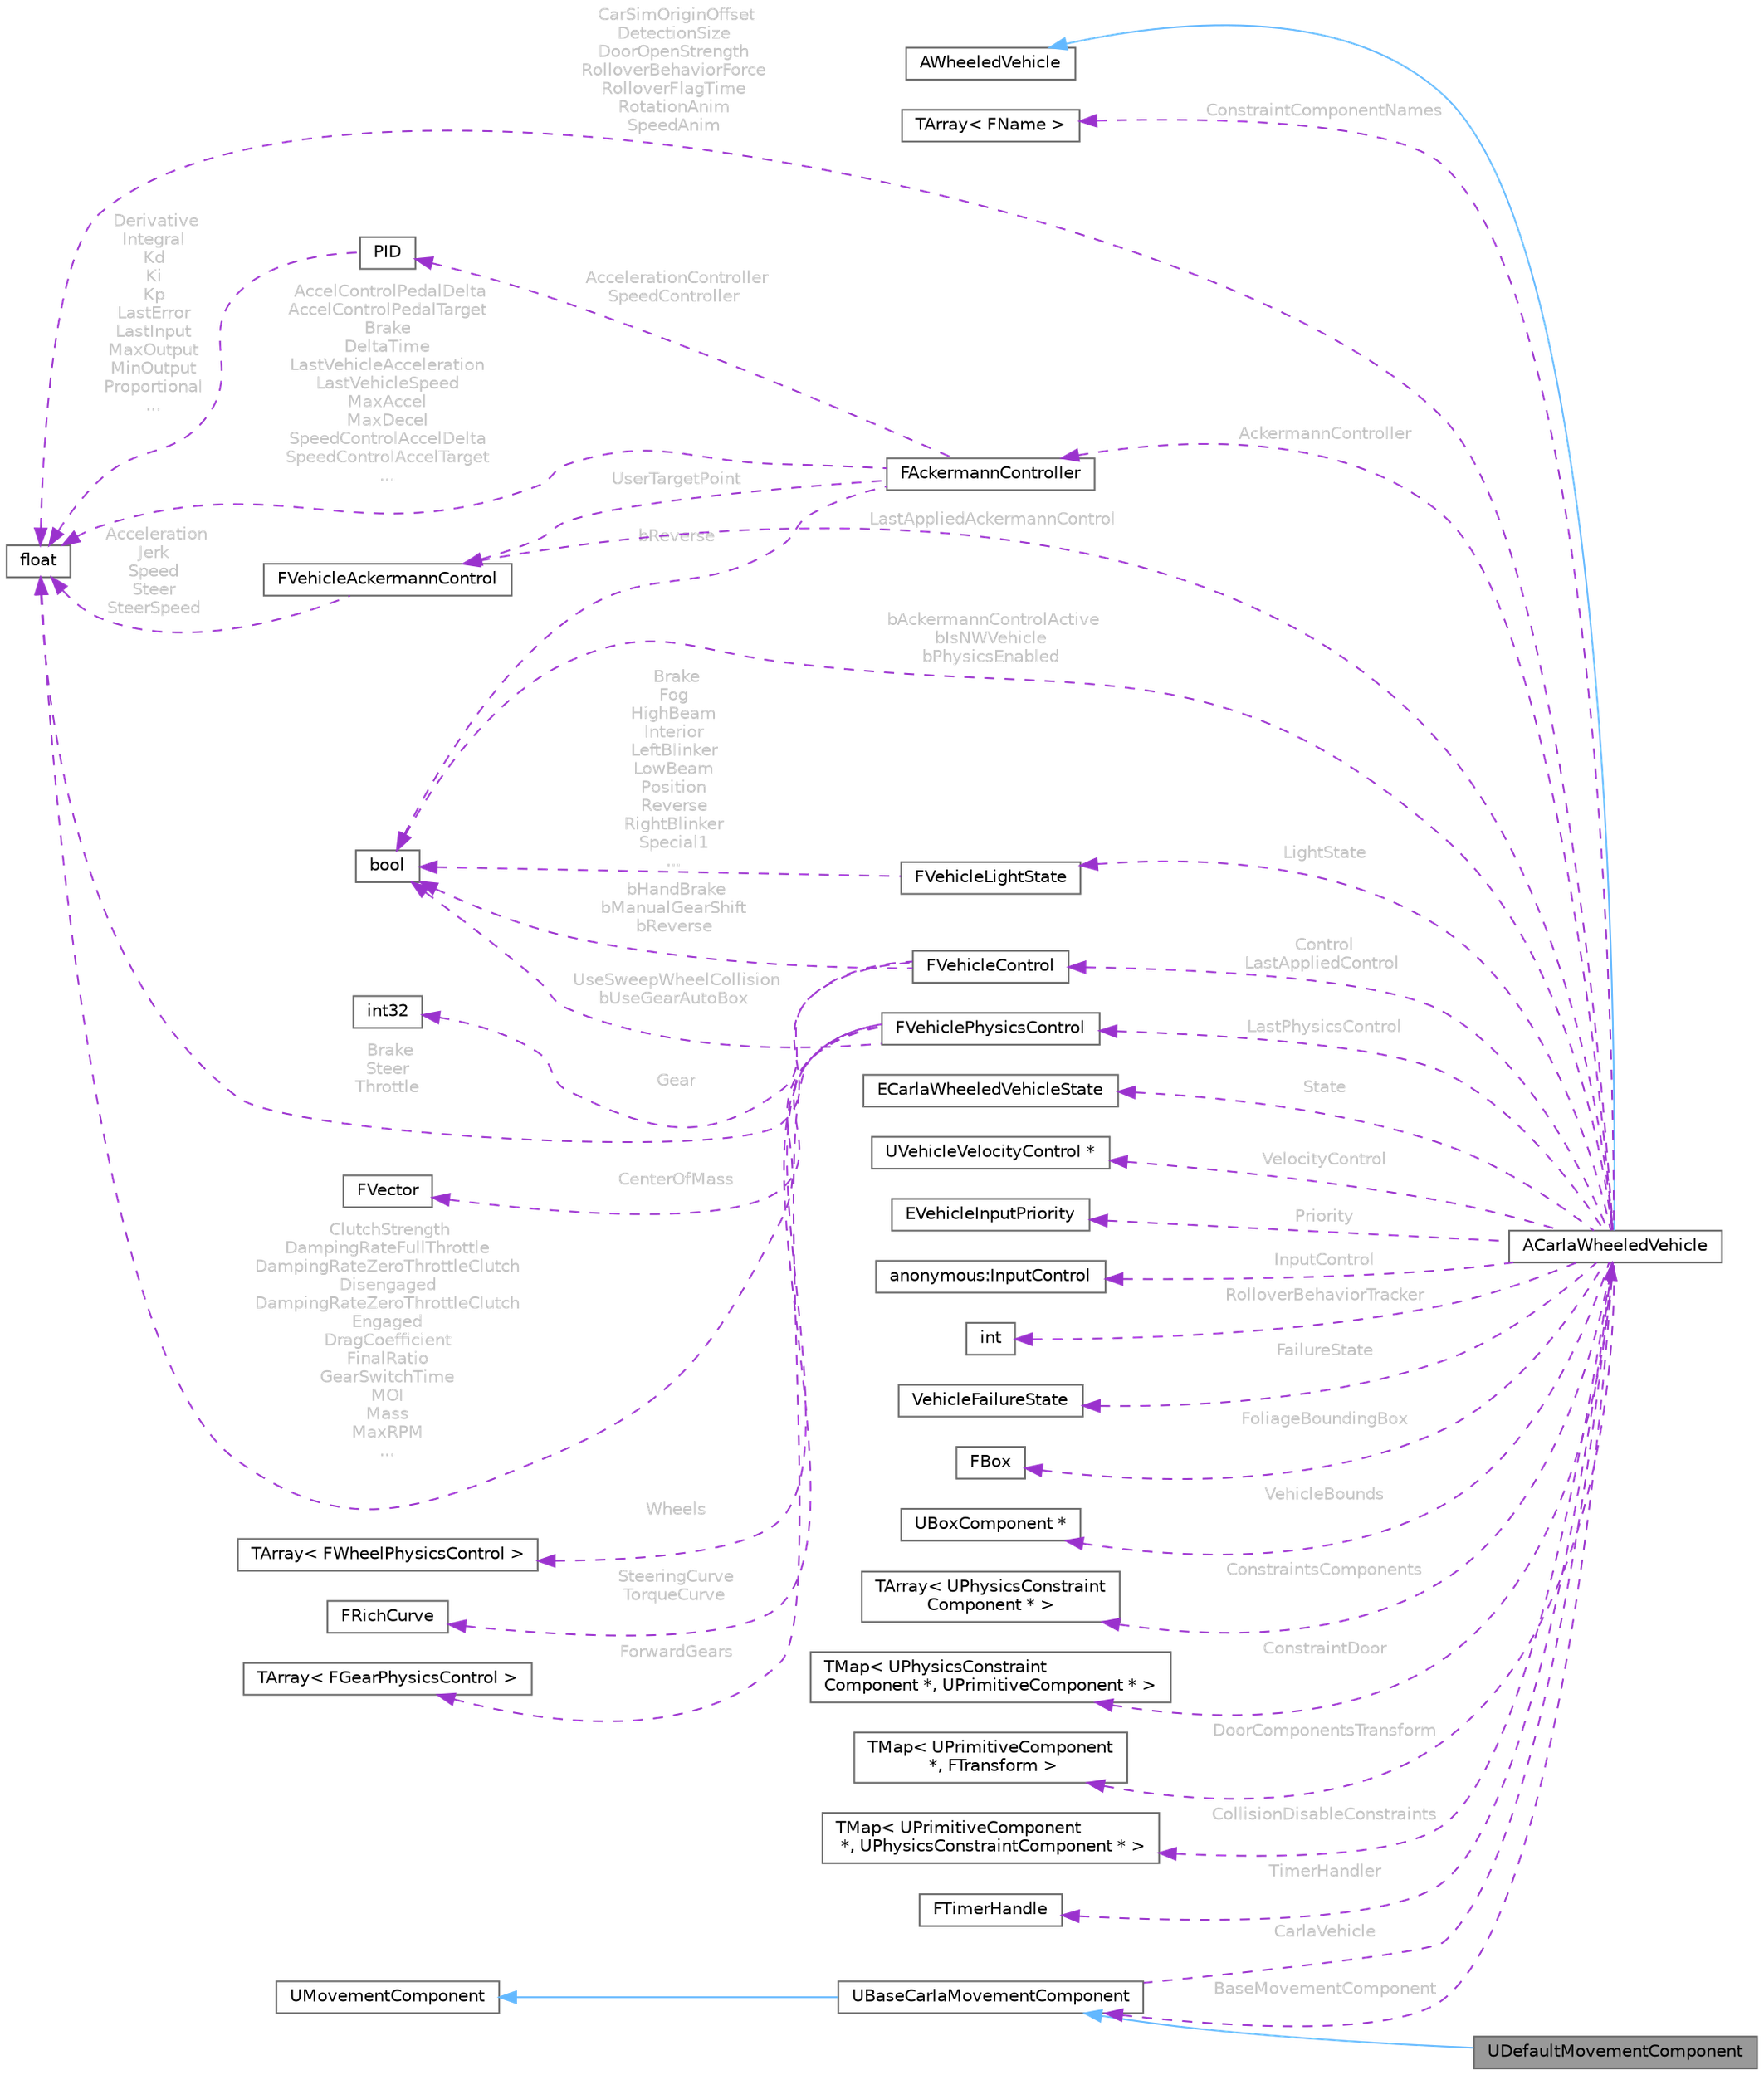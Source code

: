 digraph "UDefaultMovementComponent"
{
 // INTERACTIVE_SVG=YES
 // LATEX_PDF_SIZE
  bgcolor="transparent";
  edge [fontname=Helvetica,fontsize=10,labelfontname=Helvetica,labelfontsize=10];
  node [fontname=Helvetica,fontsize=10,shape=box,height=0.2,width=0.4];
  rankdir="LR";
  Node1 [id="Node000001",label="UDefaultMovementComponent",height=0.2,width=0.4,color="gray40", fillcolor="grey60", style="filled", fontcolor="black",tooltip=" "];
  Node2 -> Node1 [id="edge1_Node000001_Node000002",dir="back",color="steelblue1",style="solid",tooltip=" "];
  Node2 [id="Node000002",label="UBaseCarlaMovementComponent",height=0.2,width=0.4,color="gray40", fillcolor="white", style="filled",URL="$d2/d48/classUBaseCarlaMovementComponent.html",tooltip=" "];
  Node3 -> Node2 [id="edge2_Node000002_Node000003",dir="back",color="steelblue1",style="solid",tooltip=" "];
  Node3 [id="Node000003",label="UMovementComponent",height=0.2,width=0.4,color="gray40", fillcolor="white", style="filled",URL="$d5/def/classUMovementComponent.html",tooltip=" "];
  Node4 -> Node2 [id="edge3_Node000002_Node000004",dir="back",color="darkorchid3",style="dashed",tooltip=" ",label=" CarlaVehicle",fontcolor="grey" ];
  Node4 [id="Node000004",label="ACarlaWheeledVehicle",height=0.2,width=0.4,color="gray40", fillcolor="white", style="filled",URL="$d5/d70/classACarlaWheeledVehicle.html",tooltip="Base class for CARLA wheeled vehicles."];
  Node5 -> Node4 [id="edge4_Node000004_Node000005",dir="back",color="steelblue1",style="solid",tooltip=" "];
  Node5 [id="Node000005",label="AWheeledVehicle",height=0.2,width=0.4,color="gray40", fillcolor="white", style="filled",URL="$d4/d23/classAWheeledVehicle.html",tooltip=" "];
  Node6 -> Node4 [id="edge5_Node000004_Node000006",dir="back",color="darkorchid3",style="dashed",tooltip=" ",label=" ConstraintComponentNames",fontcolor="grey" ];
  Node6 [id="Node000006",label="TArray\< FName \>",height=0.2,width=0.4,color="gray40", fillcolor="white", style="filled",tooltip=" "];
  Node7 -> Node4 [id="edge6_Node000004_Node000007",dir="back",color="darkorchid3",style="dashed",tooltip=" ",label=" CarSimOriginOffset\nDetectionSize\nDoorOpenStrength\nRolloverBehaviorForce\nRolloverFlagTime\nRotationAnim\nSpeedAnim",fontcolor="grey" ];
  Node7 [id="Node000007",label="float",height=0.2,width=0.4,color="gray40", fillcolor="white", style="filled",tooltip=" "];
  Node8 -> Node4 [id="edge7_Node000004_Node000008",dir="back",color="darkorchid3",style="dashed",tooltip=" ",label=" State",fontcolor="grey" ];
  Node8 [id="Node000008",label="ECarlaWheeledVehicleState",height=0.2,width=0.4,color="gray40", fillcolor="white", style="filled",tooltip=" "];
  Node9 -> Node4 [id="edge8_Node000004_Node000009",dir="back",color="darkorchid3",style="dashed",tooltip=" ",label=" VelocityControl",fontcolor="grey" ];
  Node9 [id="Node000009",label="UVehicleVelocityControl *",height=0.2,width=0.4,color="gray40", fillcolor="white", style="filled",tooltip=" "];
  Node10 -> Node4 [id="edge9_Node000004_Node000010",dir="back",color="darkorchid3",style="dashed",tooltip=" ",label=" Priority",fontcolor="grey" ];
  Node10 [id="Node000010",label="EVehicleInputPriority",height=0.2,width=0.4,color="gray40", fillcolor="white", style="filled",tooltip=" "];
  Node11 -> Node4 [id="edge10_Node000004_Node000011",dir="back",color="darkorchid3",style="dashed",tooltip=" ",label=" Control\nLastAppliedControl",fontcolor="grey" ];
  Node11 [id="Node000011",label="FVehicleControl",height=0.2,width=0.4,color="gray40", fillcolor="white", style="filled",URL="$d1/d4b/structFVehicleControl.html",tooltip=" "];
  Node7 -> Node11 [id="edge11_Node000011_Node000007",dir="back",color="darkorchid3",style="dashed",tooltip=" ",label=" Brake\nSteer\nThrottle",fontcolor="grey" ];
  Node12 -> Node11 [id="edge12_Node000011_Node000012",dir="back",color="darkorchid3",style="dashed",tooltip=" ",label=" bHandBrake\nbManualGearShift\nbReverse",fontcolor="grey" ];
  Node12 [id="Node000012",label="bool",height=0.2,width=0.4,color="gray40", fillcolor="white", style="filled",tooltip=" "];
  Node13 -> Node11 [id="edge13_Node000011_Node000013",dir="back",color="darkorchid3",style="dashed",tooltip=" ",label=" Gear",fontcolor="grey" ];
  Node13 [id="Node000013",label="int32",height=0.2,width=0.4,color="gray40", fillcolor="white", style="filled",tooltip=" "];
  Node14 -> Node4 [id="edge14_Node000004_Node000014",dir="back",color="darkorchid3",style="dashed",tooltip=" ",label=" LightState",fontcolor="grey" ];
  Node14 [id="Node000014",label="FVehicleLightState",height=0.2,width=0.4,color="gray40", fillcolor="white", style="filled",URL="$de/d9e/structFVehicleLightState.html",tooltip=" "];
  Node12 -> Node14 [id="edge15_Node000014_Node000012",dir="back",color="darkorchid3",style="dashed",tooltip=" ",label=" Brake\nFog\nHighBeam\nInterior\nLeftBlinker\nLowBeam\nPosition\nReverse\nRightBlinker\nSpecial1\n...",fontcolor="grey" ];
  Node15 -> Node4 [id="edge16_Node000004_Node000015",dir="back",color="darkorchid3",style="dashed",tooltip=" ",label=" InputControl",fontcolor="grey" ];
  Node15 [id="Node000015",label="anonymous:InputControl",height=0.2,width=0.4,color="gray40", fillcolor="white", style="filled",tooltip=" "];
  Node16 -> Node4 [id="edge17_Node000004_Node000016",dir="back",color="darkorchid3",style="dashed",tooltip=" ",label=" LastAppliedAckermannControl",fontcolor="grey" ];
  Node16 [id="Node000016",label="FVehicleAckermannControl",height=0.2,width=0.4,color="gray40", fillcolor="white", style="filled",URL="$d4/d02/structFVehicleAckermannControl.html",tooltip=" "];
  Node7 -> Node16 [id="edge18_Node000016_Node000007",dir="back",color="darkorchid3",style="dashed",tooltip=" ",label=" Acceleration\nJerk\nSpeed\nSteer\nSteerSpeed",fontcolor="grey" ];
  Node17 -> Node4 [id="edge19_Node000004_Node000017",dir="back",color="darkorchid3",style="dashed",tooltip=" ",label=" LastPhysicsControl",fontcolor="grey" ];
  Node17 [id="Node000017",label="FVehiclePhysicsControl",height=0.2,width=0.4,color="gray40", fillcolor="white", style="filled",URL="$d1/dbe/structFVehiclePhysicsControl.html",tooltip=" "];
  Node18 -> Node17 [id="edge20_Node000017_Node000018",dir="back",color="darkorchid3",style="dashed",tooltip=" ",label=" SteeringCurve\nTorqueCurve",fontcolor="grey" ];
  Node18 [id="Node000018",label="FRichCurve",height=0.2,width=0.4,color="gray40", fillcolor="white", style="filled",tooltip=" "];
  Node7 -> Node17 [id="edge21_Node000017_Node000007",dir="back",color="darkorchid3",style="dashed",tooltip=" ",label=" ClutchStrength\nDampingRateFullThrottle\nDampingRateZeroThrottleClutch\lDisengaged\nDampingRateZeroThrottleClutch\lEngaged\nDragCoefficient\nFinalRatio\nGearSwitchTime\nMOI\nMass\nMaxRPM\n...",fontcolor="grey" ];
  Node12 -> Node17 [id="edge22_Node000017_Node000012",dir="back",color="darkorchid3",style="dashed",tooltip=" ",label=" UseSweepWheelCollision\nbUseGearAutoBox",fontcolor="grey" ];
  Node19 -> Node17 [id="edge23_Node000017_Node000019",dir="back",color="darkorchid3",style="dashed",tooltip=" ",label=" ForwardGears",fontcolor="grey" ];
  Node19 [id="Node000019",label="TArray\< FGearPhysicsControl \>",height=0.2,width=0.4,color="gray40", fillcolor="white", style="filled",tooltip=" "];
  Node20 -> Node17 [id="edge24_Node000017_Node000020",dir="back",color="darkorchid3",style="dashed",tooltip=" ",label=" CenterOfMass",fontcolor="grey" ];
  Node20 [id="Node000020",label="FVector",height=0.2,width=0.4,color="gray40", fillcolor="white", style="filled",tooltip=" "];
  Node21 -> Node17 [id="edge25_Node000017_Node000021",dir="back",color="darkorchid3",style="dashed",tooltip=" ",label=" Wheels",fontcolor="grey" ];
  Node21 [id="Node000021",label="TArray\< FWheelPhysicsControl \>",height=0.2,width=0.4,color="gray40", fillcolor="white", style="filled",tooltip=" "];
  Node12 -> Node4 [id="edge26_Node000004_Node000012",dir="back",color="darkorchid3",style="dashed",tooltip=" ",label=" bAckermannControlActive\nbIsNWVehicle\nbPhysicsEnabled",fontcolor="grey" ];
  Node22 -> Node4 [id="edge27_Node000004_Node000022",dir="back",color="darkorchid3",style="dashed",tooltip=" ",label=" AckermannController",fontcolor="grey" ];
  Node22 [id="Node000022",label="FAckermannController",height=0.2,width=0.4,color="gray40", fillcolor="white", style="filled",URL="$d7/db5/classFAckermannController.html",tooltip=" "];
  Node23 -> Node22 [id="edge28_Node000022_Node000023",dir="back",color="darkorchid3",style="dashed",tooltip=" ",label=" AccelerationController\nSpeedController",fontcolor="grey" ];
  Node23 [id="Node000023",label="PID",height=0.2,width=0.4,color="gray40", fillcolor="white", style="filled",URL="$d8/da9/classPID.html",tooltip=" "];
  Node7 -> Node23 [id="edge29_Node000023_Node000007",dir="back",color="darkorchid3",style="dashed",tooltip=" ",label=" Derivative\nIntegral\nKd\nKi\nKp\nLastError\nLastInput\nMaxOutput\nMinOutput\nProportional\n...",fontcolor="grey" ];
  Node16 -> Node22 [id="edge30_Node000022_Node000016",dir="back",color="darkorchid3",style="dashed",tooltip=" ",label=" UserTargetPoint",fontcolor="grey" ];
  Node7 -> Node22 [id="edge31_Node000022_Node000007",dir="back",color="darkorchid3",style="dashed",tooltip=" ",label=" AccelControlPedalDelta\nAccelControlPedalTarget\nBrake\nDeltaTime\nLastVehicleAcceleration\nLastVehicleSpeed\nMaxAccel\nMaxDecel\nSpeedControlAccelDelta\nSpeedControlAccelTarget\n...",fontcolor="grey" ];
  Node12 -> Node22 [id="edge32_Node000022_Node000012",dir="back",color="darkorchid3",style="dashed",tooltip=" ",label=" bReverse",fontcolor="grey" ];
  Node24 -> Node4 [id="edge33_Node000004_Node000024",dir="back",color="darkorchid3",style="dashed",tooltip=" ",label=" RolloverBehaviorTracker",fontcolor="grey" ];
  Node24 [id="Node000024",label="int",height=0.2,width=0.4,color="gray40", fillcolor="white", style="filled",tooltip=" "];
  Node25 -> Node4 [id="edge34_Node000004_Node000025",dir="back",color="darkorchid3",style="dashed",tooltip=" ",label=" FailureState",fontcolor="grey" ];
  Node25 [id="Node000025",label="VehicleFailureState",height=0.2,width=0.4,color="gray40", fillcolor="white", style="filled",tooltip=" "];
  Node26 -> Node4 [id="edge35_Node000004_Node000026",dir="back",color="darkorchid3",style="dashed",tooltip=" ",label=" FoliageBoundingBox",fontcolor="grey" ];
  Node26 [id="Node000026",label="FBox",height=0.2,width=0.4,color="gray40", fillcolor="white", style="filled",tooltip=" "];
  Node27 -> Node4 [id="edge36_Node000004_Node000027",dir="back",color="darkorchid3",style="dashed",tooltip=" ",label=" VehicleBounds",fontcolor="grey" ];
  Node27 [id="Node000027",label="UBoxComponent *",height=0.2,width=0.4,color="gray40", fillcolor="white", style="filled",tooltip=" "];
  Node2 -> Node4 [id="edge37_Node000004_Node000002",dir="back",color="darkorchid3",style="dashed",tooltip=" ",label=" BaseMovementComponent",fontcolor="grey" ];
  Node28 -> Node4 [id="edge38_Node000004_Node000028",dir="back",color="darkorchid3",style="dashed",tooltip=" ",label=" ConstraintsComponents",fontcolor="grey" ];
  Node28 [id="Node000028",label="TArray\< UPhysicsConstraint\lComponent * \>",height=0.2,width=0.4,color="gray40", fillcolor="white", style="filled",tooltip=" "];
  Node29 -> Node4 [id="edge39_Node000004_Node000029",dir="back",color="darkorchid3",style="dashed",tooltip=" ",label=" ConstraintDoor",fontcolor="grey" ];
  Node29 [id="Node000029",label="TMap\< UPhysicsConstraint\lComponent *, UPrimitiveComponent * \>",height=0.2,width=0.4,color="gray40", fillcolor="white", style="filled",tooltip=" "];
  Node30 -> Node4 [id="edge40_Node000004_Node000030",dir="back",color="darkorchid3",style="dashed",tooltip=" ",label=" DoorComponentsTransform",fontcolor="grey" ];
  Node30 [id="Node000030",label="TMap\< UPrimitiveComponent\l *, FTransform \>",height=0.2,width=0.4,color="gray40", fillcolor="white", style="filled",tooltip=" "];
  Node31 -> Node4 [id="edge41_Node000004_Node000031",dir="back",color="darkorchid3",style="dashed",tooltip=" ",label=" CollisionDisableConstraints",fontcolor="grey" ];
  Node31 [id="Node000031",label="TMap\< UPrimitiveComponent\l *, UPhysicsConstraintComponent * \>",height=0.2,width=0.4,color="gray40", fillcolor="white", style="filled",tooltip=" "];
  Node32 -> Node4 [id="edge42_Node000004_Node000032",dir="back",color="darkorchid3",style="dashed",tooltip=" ",label=" TimerHandler",fontcolor="grey" ];
  Node32 [id="Node000032",label="FTimerHandle",height=0.2,width=0.4,color="gray40", fillcolor="white", style="filled",tooltip=" "];
}
